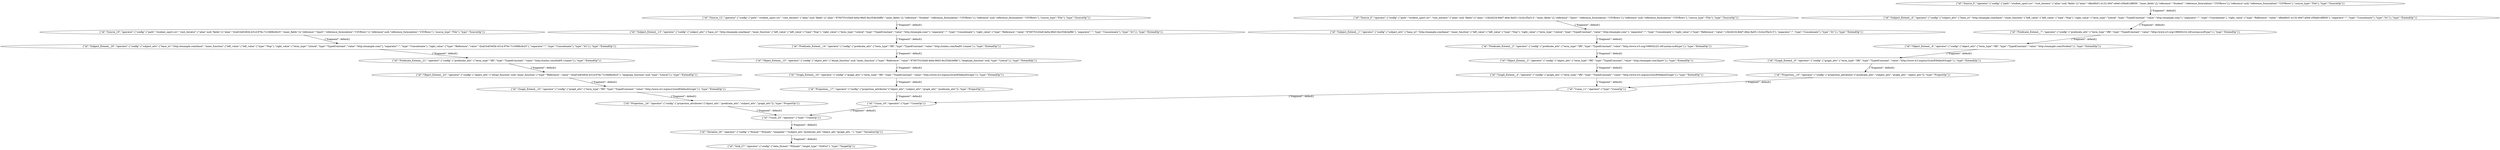 digraph {
    0 [ label = "{\"id\":\"Source_0\",\"operator\":{\"config\":{\"path\":\"student_sport.csv\",\"root_iterator\":{\"alias\":null,\"fields\":[{\"alias\":\"c3b2d234-8dd7-46ec-8a55-13c2a1f5a313\",\"inner_fields\":[],\"reference\":\"Sport\",\"reference_formulation\":\"CSVRows\"}],\"reference\":null,\"reference_formulation\":\"CSVRows\"},\"source_type\":\"File\"},\"type\":\"SourceOp\"}}" ]
    1 [ label = "{\"id\":\"Subject_Extend__1\",\"operator\":{\"config\":{\"subject_attr\":{\"base_iri\":\"http://example.com/base/\",\"inner_function\":{\"left_value\":{\"left_value\":{\"type\":\"Nop\"},\"right_value\":{\"term_type\":\"Literal\",\"type\":\"TypedConstant\",\"value\":\"http://example.com/\"},\"separator\":\"\",\"type\":\"Concatenate\"},\"right_value\":{\"type\":\"Reference\",\"value\":\"c3b2d234-8dd7-46ec-8a55-13c2a1f5a313\"},\"separator\":\"\",\"type\":\"Concatenate\"},\"type\":\"Iri\"}},\"type\":\"ExtendOp\"}}" ]
    2 [ label = "{\"id\":\"Predicate_Extend__2\",\"operator\":{\"config\":{\"predicate_attr\":{\"term_type\":\"IRI\",\"type\":\"TypedConstant\",\"value\":\"http://www.w3.org/1999/02/22-rdf-syntax-ns#type\"}},\"type\":\"ExtendOp\"}}" ]
    3 [ label = "{\"id\":\"Object_Extend__3\",\"operator\":{\"config\":{\"object_attr\":{\"term_type\":\"IRI\",\"type\":\"TypedConstant\",\"value\":\"http://example.com/Sport\"}},\"type\":\"ExtendOp\"}}" ]
    4 [ label = "{\"id\":\"Graph_Extend__4\",\"operator\":{\"config\":{\"graph_attr\":{\"term_type\":\"IRI\",\"type\":\"TypedConstant\",\"value\":\"http://www.w3.org/ns/r2rml#DefaultGraph\"}},\"type\":\"ExtendOp\"}}" ]
    5 [ label = "{\"id\":\"Source_5\",\"operator\":{\"config\":{\"path\":\"student_sport.csv\",\"root_iterator\":{\"alias\":null,\"fields\":[{\"alias\":\"d8a46b51-b132-4947-a0e6-c5f4a81d8856\",\"inner_fields\":[],\"reference\":\"Student\",\"reference_formulation\":\"CSVRows\"}],\"reference\":null,\"reference_formulation\":\"CSVRows\"},\"source_type\":\"File\"},\"type\":\"SourceOp\"}}" ]
    6 [ label = "{\"id\":\"Subject_Extend__6\",\"operator\":{\"config\":{\"subject_attr\":{\"base_iri\":\"http://example.com/base/\",\"inner_function\":{\"left_value\":{\"left_value\":{\"type\":\"Nop\"},\"right_value\":{\"term_type\":\"Literal\",\"type\":\"TypedConstant\",\"value\":\"http://example.com/\"},\"separator\":\"\",\"type\":\"Concatenate\"},\"right_value\":{\"type\":\"Reference\",\"value\":\"d8a46b51-b132-4947-a0e6-c5f4a81d8856\"},\"separator\":\"\",\"type\":\"Concatenate\"},\"type\":\"Iri\"}},\"type\":\"ExtendOp\"}}" ]
    7 [ label = "{\"id\":\"Predicate_Extend__7\",\"operator\":{\"config\":{\"predicate_attr\":{\"term_type\":\"IRI\",\"type\":\"TypedConstant\",\"value\":\"http://www.w3.org/1999/02/22-rdf-syntax-ns#type\"}},\"type\":\"ExtendOp\"}}" ]
    8 [ label = "{\"id\":\"Object_Extend__8\",\"operator\":{\"config\":{\"object_attr\":{\"term_type\":\"IRI\",\"type\":\"TypedConstant\",\"value\":\"http://example.com/Student\"}},\"type\":\"ExtendOp\"}}" ]
    9 [ label = "{\"id\":\"Graph_Extend__9\",\"operator\":{\"config\":{\"graph_attr\":{\"term_type\":\"IRI\",\"type\":\"TypedConstant\",\"value\":\"http://www.w3.org/ns/r2rml#DefaultGraph\"}},\"type\":\"ExtendOp\"}}" ]
    10 [ label = "{\"id\":\"Projection__10\",\"operator\":{\"config\":{\"projection_attributes\":[\"predicate_attr\",\"subject_attr\",\"graph_attr\",\"object_attr\"]},\"type\":\"ProjectOp\"}}" ]
    11 [ label = "{\"id\":\"Union_11\",\"operator\":{\"type\":\"UnionOp\"}}" ]
    12 [ label = "{\"id\":\"Source_12\",\"operator\":{\"config\":{\"path\":\"student_sport.csv\",\"root_iterator\":{\"alias\":null,\"fields\":[{\"alias\":\"87607f1f-d3a9-4e0a-96d3-9a1f34b3ef8b\",\"inner_fields\":[],\"reference\":\"Student\",\"reference_formulation\":\"CSVRows\"}],\"reference\":null,\"reference_formulation\":\"CSVRows\"},\"source_type\":\"File\"},\"type\":\"SourceOp\"}}" ]
    13 [ label = "{\"id\":\"Subject_Extend__13\",\"operator\":{\"config\":{\"subject_attr\":{\"base_iri\":\"http://example.com/base/\",\"inner_function\":{\"left_value\":{\"left_value\":{\"type\":\"Nop\"},\"right_value\":{\"term_type\":\"Literal\",\"type\":\"TypedConstant\",\"value\":\"http://example.com/\"},\"separator\":\"\",\"type\":\"Concatenate\"},\"right_value\":{\"type\":\"Reference\",\"value\":\"87607f1f-d3a9-4e0a-96d3-9a1f34b3ef8b\"},\"separator\":\"\",\"type\":\"Concatenate\"},\"type\":\"Iri\"}},\"type\":\"ExtendOp\"}}" ]
    14 [ label = "{\"id\":\"Predicate_Extend__14\",\"operator\":{\"config\":{\"predicate_attr\":{\"term_type\":\"IRI\",\"type\":\"TypedConstant\",\"value\":\"http://xmlns.com/foaf/0.1/name\"}},\"type\":\"ExtendOp\"}}" ]
    15 [ label = "{\"id\":\"Object_Extend__15\",\"operator\":{\"config\":{\"object_attr\":{\"dtype_function\":null,\"inner_function\":{\"type\":\"Reference\",\"value\":\"87607f1f-d3a9-4e0a-96d3-9a1f34b3ef8b\"},\"langtype_function\":null,\"type\":\"Literal\"}},\"type\":\"ExtendOp\"}}" ]
    16 [ label = "{\"id\":\"Graph_Extend__16\",\"operator\":{\"config\":{\"graph_attr\":{\"term_type\":\"IRI\",\"type\":\"TypedConstant\",\"value\":\"http://www.w3.org/ns/r2rml#DefaultGraph\"}},\"type\":\"ExtendOp\"}}" ]
    17 [ label = "{\"id\":\"Projection__17\",\"operator\":{\"config\":{\"projection_attributes\":[\"object_attr\",\"subject_attr\",\"graph_attr\",\"predicate_attr\"]},\"type\":\"ProjectOp\"}}" ]
    18 [ label = "{\"id\":\"Union_18\",\"operator\":{\"type\":\"UnionOp\"}}" ]
    19 [ label = "{\"id\":\"Source_19\",\"operator\":{\"config\":{\"path\":\"student_sport.csv\",\"root_iterator\":{\"alias\":null,\"fields\":[{\"alias\":\"d2af1b4f-b92b-431d-976c-7c19d9bcfe25\",\"inner_fields\":[],\"reference\":\"Sport\",\"reference_formulation\":\"CSVRows\"}],\"reference\":null,\"reference_formulation\":\"CSVRows\"},\"source_type\":\"File\"},\"type\":\"SourceOp\"}}" ]
    20 [ label = "{\"id\":\"Subject_Extend__20\",\"operator\":{\"config\":{\"subject_attr\":{\"base_iri\":\"http://example.com/base/\",\"inner_function\":{\"left_value\":{\"left_value\":{\"type\":\"Nop\"},\"right_value\":{\"term_type\":\"Literal\",\"type\":\"TypedConstant\",\"value\":\"http://example.com/\"},\"separator\":\"\",\"type\":\"Concatenate\"},\"right_value\":{\"type\":\"Reference\",\"value\":\"d2af1b4f-b92b-431d-976c-7c19d9bcfe25\"},\"separator\":\"\",\"type\":\"Concatenate\"},\"type\":\"Iri\"}},\"type\":\"ExtendOp\"}}" ]
    21 [ label = "{\"id\":\"Predicate_Extend__21\",\"operator\":{\"config\":{\"predicate_attr\":{\"term_type\":\"IRI\",\"type\":\"TypedConstant\",\"value\":\"http://xmlns.com/foaf/0.1/name\"}},\"type\":\"ExtendOp\"}}" ]
    22 [ label = "{\"id\":\"Object_Extend__22\",\"operator\":{\"config\":{\"object_attr\":{\"dtype_function\":null,\"inner_function\":{\"type\":\"Reference\",\"value\":\"d2af1b4f-b92b-431d-976c-7c19d9bcfe25\"},\"langtype_function\":null,\"type\":\"Literal\"}},\"type\":\"ExtendOp\"}}" ]
    23 [ label = "{\"id\":\"Graph_Extend__23\",\"operator\":{\"config\":{\"graph_attr\":{\"term_type\":\"IRI\",\"type\":\"TypedConstant\",\"value\":\"http://www.w3.org/ns/r2rml#DefaultGraph\"}},\"type\":\"ExtendOp\"}}" ]
    24 [ label = "{\"id\":\"Projection__24\",\"operator\":{\"config\":{\"projection_attributes\":[\"object_attr\",\"predicate_attr\",\"subject_attr\",\"graph_attr\"]},\"type\":\"ProjectOp\"}}" ]
    25 [ label = "{\"id\":\"Union_25\",\"operator\":{\"type\":\"UnionOp\"}}" ]
    26 [ label = "{\"id\":\"Serialize_26\",\"operator\":{\"config\":{\"format\":\"NQuads\",\"template\":\"?subject_attr ?predicate_attr ?object_attr ?graph_attr .\"},\"type\":\"SerializerOp\"}}" ]
    27 [ label = "{\"id\":\"Sink_27\",\"operator\":{\"config\":{\"data_format\":\"NQuads\",\"target_type\":\"StdOut\"},\"type\":\"TargetOp\"}}" ]
    0 -> 1 [ label = "{\"fragment\": default}" ]
    1 -> 2 [ label = "{\"fragment\": default}" ]
    2 -> 3 [ label = "{\"fragment\": default}" ]
    3 -> 4 [ label = "{\"fragment\": default}" ]
    5 -> 6 [ label = "{\"fragment\": default}" ]
    6 -> 7 [ label = "{\"fragment\": default}" ]
    7 -> 8 [ label = "{\"fragment\": default}" ]
    8 -> 9 [ label = "{\"fragment\": default}" ]
    9 -> 10 [ label = "{\"fragment\": default}" ]
    4 -> 11 [ label = "{\"fragment\": default}" ]
    10 -> 11 [ label = "{\"fragment\": default}" ]
    12 -> 13 [ label = "{\"fragment\": default}" ]
    13 -> 14 [ label = "{\"fragment\": default}" ]
    14 -> 15 [ label = "{\"fragment\": default}" ]
    15 -> 16 [ label = "{\"fragment\": default}" ]
    16 -> 17 [ label = "{\"fragment\": default}" ]
    11 -> 18 [ label = "{\"fragment\": default}" ]
    17 -> 18 [ label = "{\"fragment\": default}" ]
    19 -> 20 [ label = "{\"fragment\": default}" ]
    20 -> 21 [ label = "{\"fragment\": default}" ]
    21 -> 22 [ label = "{\"fragment\": default}" ]
    22 -> 23 [ label = "{\"fragment\": default}" ]
    23 -> 24 [ label = "{\"fragment\": default}" ]
    18 -> 25 [ label = "{\"fragment\": default}" ]
    24 -> 25 [ label = "{\"fragment\": default}" ]
    25 -> 26 [ label = "{\"fragment\": default}" ]
    26 -> 27 [ label = "{\"fragment\": default}" ]
}
